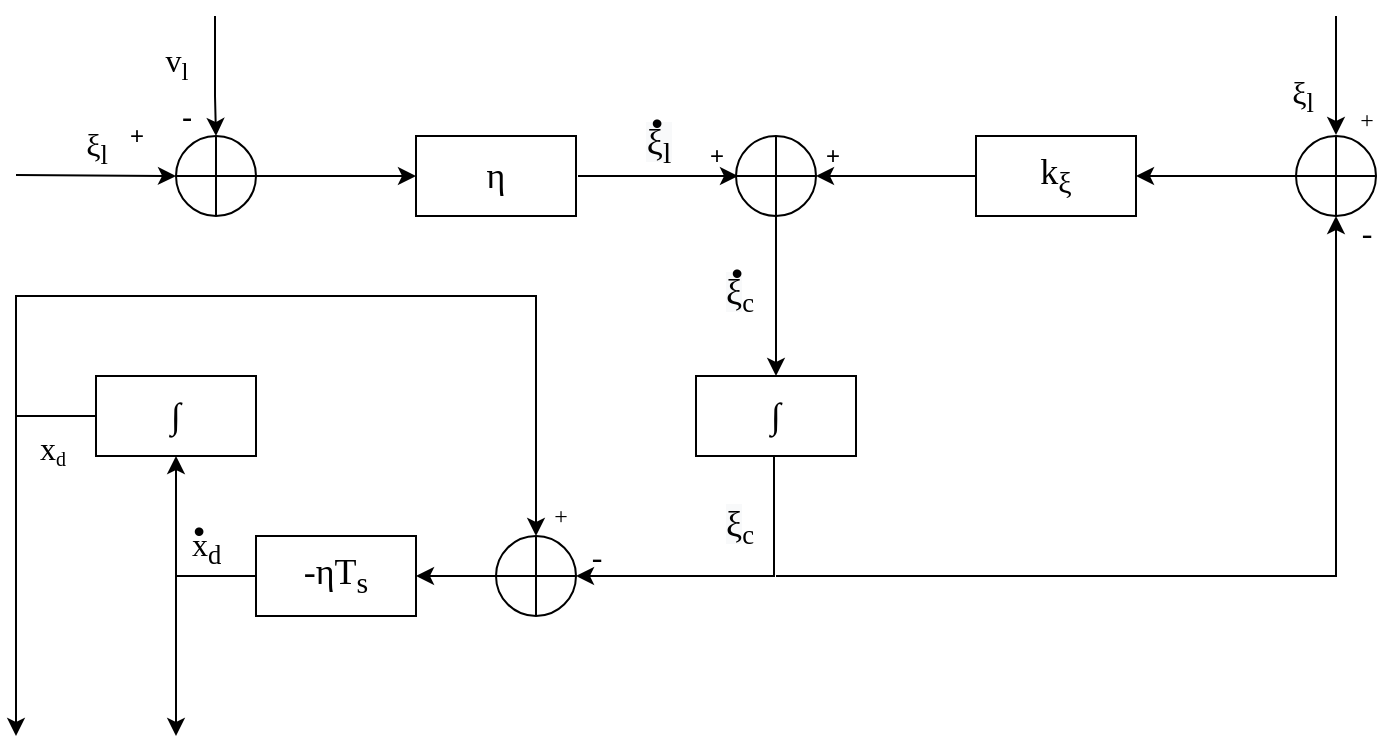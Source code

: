 <mxfile version="16.6.5" type="device"><diagram id="iXrP5YXTfBPJkDzgRhAm" name="Page-1"><mxGraphModel dx="2026" dy="994" grid="1" gridSize="10" guides="1" tooltips="1" connect="1" arrows="1" fold="1" page="1" pageScale="1" pageWidth="3300" pageHeight="4681" math="0" shadow="0"><root><mxCell id="0"/><mxCell id="1" parent="0"/><mxCell id="w-ABXV7wksf8PpUlzT2O-77" value="&lt;span style=&quot;color: rgb(0 , 0 , 0) ; font-family: &amp;#34;times new roman&amp;#34; ; font-size: 18px ; font-style: normal ; font-weight: 400 ; letter-spacing: normal ; text-align: center ; text-indent: 0px ; text-transform: none ; word-spacing: 0px ; background-color: rgb(248 , 249 , 250) ; display: inline ; float: none&quot;&gt;ξ&lt;sub&gt;l&lt;/sub&gt;&lt;/span&gt;" style="edgeStyle=orthogonalEdgeStyle;rounded=0;orthogonalLoop=1;jettySize=auto;html=1;exitX=1;exitY=0.5;exitDx=0;exitDy=0;entryX=0;entryY=0.5;entryDx=0;entryDy=0;fontSize=16;fontColor=#000000;endSize=6;strokeColor=#000000;labelPosition=center;verticalLabelPosition=top;align=center;verticalAlign=bottom;" edge="1" parent="1"><mxGeometry relative="1" as="geometry"><mxPoint x="601" y="340" as="sourcePoint"/><mxPoint x="681" y="340" as="targetPoint"/></mxGeometry></mxCell><mxCell id="Dq-I3fKh4lahv346vh-u-11" value="&lt;font color=&quot;#000000&quot; face=&quot;Times New Roman&quot;&gt;&lt;span style=&quot;font-size: 18px&quot;&gt;η&lt;/span&gt;&lt;/font&gt;" style="rounded=0;whiteSpace=wrap;html=1;fontFamily=Computer Modern;fontColor=#0000FF;" parent="1" vertex="1"><mxGeometry x="520" y="320" width="80" height="40" as="geometry"/></mxCell><mxCell id="Dq-I3fKh4lahv346vh-u-10" value="&lt;span style=&quot;font-size: 16px&quot;&gt;ξ&lt;sub&gt;l&lt;/sub&gt;&lt;/span&gt;" style="endArrow=classic;html=1;labelPosition=center;verticalLabelPosition=top;align=center;verticalAlign=bottom;fontFamily=Computer Modern;entryX=0;entryY=0.5;entryDx=0;entryDy=0;" parent="1" edge="1" target="w-ABXV7wksf8PpUlzT2O-69"><mxGeometry width="50" height="50" relative="1" as="geometry"><mxPoint x="320" y="339.5" as="sourcePoint"/><mxPoint x="400" y="339.5" as="targetPoint"/></mxGeometry></mxCell><mxCell id="w-ABXV7wksf8PpUlzT2O-75" style="edgeStyle=orthogonalEdgeStyle;rounded=0;orthogonalLoop=1;jettySize=auto;html=1;exitX=1;exitY=0.5;exitDx=0;exitDy=0;entryX=0;entryY=0.5;entryDx=0;entryDy=0;fontSize=16;fontColor=#000000;endSize=6;strokeColor=#000000;" edge="1" parent="1" source="w-ABXV7wksf8PpUlzT2O-69" target="Dq-I3fKh4lahv346vh-u-11"><mxGeometry relative="1" as="geometry"/></mxCell><mxCell id="w-ABXV7wksf8PpUlzT2O-69" value="" style="shape=orEllipse;perimeter=ellipsePerimeter;whiteSpace=wrap;html=1;backgroundOutline=1;fontSize=12;fontColor=#000000;" vertex="1" parent="1"><mxGeometry x="400" y="320" width="40" height="40" as="geometry"/></mxCell><mxCell id="w-ABXV7wksf8PpUlzT2O-71" value="&lt;span style=&quot;font-size: 16px&quot;&gt;v&lt;/span&gt;&lt;span style=&quot;font-size: 15px&quot;&gt;&lt;sub&gt;l&lt;/sub&gt;&lt;/span&gt;" style="endArrow=classic;html=1;fontFamily=Computer Modern;fontSize=18;labelPosition=center;verticalLabelPosition=top;align=center;verticalAlign=bottom;rounded=0;entryX=0.5;entryY=0;entryDx=0;entryDy=0;" edge="1" parent="1" target="w-ABXV7wksf8PpUlzT2O-69"><mxGeometry x="0.273" y="-20" width="50" height="50" relative="1" as="geometry"><mxPoint x="419.5" y="260" as="sourcePoint"/><mxPoint x="419.5" y="320" as="targetPoint"/><Array as="points"><mxPoint x="419.5" y="300"/></Array><mxPoint as="offset"/></mxGeometry></mxCell><mxCell id="w-ABXV7wksf8PpUlzT2O-72" value="+" style="text;html=1;align=center;verticalAlign=middle;resizable=0;points=[];autosize=1;strokeColor=none;fillColor=none;fontSize=12;fontColor=#000000;" vertex="1" parent="1"><mxGeometry x="370" y="310" width="20" height="20" as="geometry"/></mxCell><mxCell id="w-ABXV7wksf8PpUlzT2O-73" value="&lt;font style=&quot;font-size: 16px&quot;&gt;-&lt;/font&gt;" style="text;html=1;align=center;verticalAlign=middle;resizable=0;points=[];autosize=1;strokeColor=none;fillColor=none;fontSize=12;fontColor=#000000;" vertex="1" parent="1"><mxGeometry x="395" y="300" width="20" height="20" as="geometry"/></mxCell><mxCell id="w-ABXV7wksf8PpUlzT2O-81" value="&lt;span style=&quot;color: rgb(0 , 0 , 0) ; font-family: &amp;#34;times new roman&amp;#34; ; font-size: 18px ; font-style: normal ; font-weight: 400 ; letter-spacing: normal ; text-align: center ; text-indent: 0px ; text-transform: none ; word-spacing: 0px ; background-color: rgb(248 , 249 , 250) ; display: inline ; float: none&quot;&gt;ξ&lt;/span&gt;&lt;sub style=&quot;color: rgb(0 , 0 , 0) ; font-family: &amp;#34;times new roman&amp;#34; ; font-style: normal ; font-weight: 400 ; letter-spacing: normal ; text-align: center ; text-indent: 0px ; text-transform: none ; word-spacing: 0px&quot;&gt;c&lt;/sub&gt;" style="edgeStyle=orthogonalEdgeStyle;rounded=0;orthogonalLoop=1;jettySize=auto;html=1;exitX=0.5;exitY=1;exitDx=0;exitDy=0;entryX=0.5;entryY=0;entryDx=0;entryDy=0;fontSize=16;fontColor=#000000;endSize=6;strokeColor=#000000;labelPosition=left;verticalLabelPosition=middle;align=right;verticalAlign=middle;" edge="1" parent="1"><mxGeometry y="-10" relative="1" as="geometry"><mxPoint x="700" y="360" as="sourcePoint"/><mxPoint x="700" y="440" as="targetPoint"/><Array as="points"><mxPoint x="700" y="380"/><mxPoint x="700" y="380"/></Array><mxPoint as="offset"/></mxGeometry></mxCell><mxCell id="w-ABXV7wksf8PpUlzT2O-76" value="" style="shape=orEllipse;perimeter=ellipsePerimeter;whiteSpace=wrap;html=1;backgroundOutline=1;fontSize=16;fontColor=#000000;" vertex="1" parent="1"><mxGeometry x="680" y="320" width="40" height="40" as="geometry"/></mxCell><mxCell id="w-ABXV7wksf8PpUlzT2O-79" style="edgeStyle=orthogonalEdgeStyle;rounded=0;orthogonalLoop=1;jettySize=auto;html=1;exitX=0;exitY=0.5;exitDx=0;exitDy=0;entryX=1;entryY=0.5;entryDx=0;entryDy=0;fontSize=16;fontColor=#000000;endSize=6;strokeColor=#000000;" edge="1" parent="1" source="w-ABXV7wksf8PpUlzT2O-78" target="w-ABXV7wksf8PpUlzT2O-76"><mxGeometry relative="1" as="geometry"/></mxCell><mxCell id="w-ABXV7wksf8PpUlzT2O-78" value="&lt;font color=&quot;#000000&quot; face=&quot;Times New Roman&quot;&gt;&lt;span style=&quot;font-size: 18px&quot;&gt;k&lt;/span&gt;&lt;span style=&quot;font-size: 18px&quot;&gt;&lt;sub&gt;ξ&lt;/sub&gt;&lt;/span&gt;&lt;/font&gt;" style="rounded=0;whiteSpace=wrap;html=1;fontFamily=Computer Modern;fontColor=#0000FF;" vertex="1" parent="1"><mxGeometry x="800" y="320" width="80" height="40" as="geometry"/></mxCell><mxCell id="w-ABXV7wksf8PpUlzT2O-82" value="+" style="text;html=1;align=center;verticalAlign=middle;resizable=0;points=[];autosize=1;strokeColor=none;fillColor=none;fontSize=12;fontColor=#000000;" vertex="1" parent="1"><mxGeometry x="660" y="320" width="20" height="20" as="geometry"/></mxCell><mxCell id="w-ABXV7wksf8PpUlzT2O-85" value="+" style="text;html=1;align=center;verticalAlign=middle;resizable=0;points=[];autosize=1;strokeColor=none;fillColor=none;fontSize=12;fontColor=#000000;" vertex="1" parent="1"><mxGeometry x="718" y="320" width="20" height="20" as="geometry"/></mxCell><mxCell id="w-ABXV7wksf8PpUlzT2O-88" value="•" style="text;html=1;align=center;verticalAlign=middle;resizable=0;points=[];autosize=1;strokeColor=none;fillColor=none;fontSize=16;fontColor=#000000;" vertex="1" parent="1"><mxGeometry x="630" y="303" width="20" height="20" as="geometry"/></mxCell><mxCell id="w-ABXV7wksf8PpUlzT2O-90" value="&lt;font color=&quot;#000000&quot; face=&quot;Verdana&quot;&gt;&lt;span style=&quot;font-size: 18px&quot;&gt;∫&lt;/span&gt;&lt;/font&gt;" style="rounded=0;whiteSpace=wrap;html=1;fontFamily=Computer Modern;fontColor=#0000FF;" vertex="1" parent="1"><mxGeometry x="660" y="440" width="80" height="40" as="geometry"/></mxCell><mxCell id="w-ABXV7wksf8PpUlzT2O-93" value="•" style="text;html=1;align=center;verticalAlign=middle;resizable=0;points=[];autosize=1;strokeColor=none;fillColor=none;fontSize=16;fontColor=#000000;" vertex="1" parent="1"><mxGeometry x="670" y="378" width="20" height="20" as="geometry"/></mxCell><mxCell id="w-ABXV7wksf8PpUlzT2O-94" value="&lt;span style=&quot;color: rgb(0 , 0 , 0) ; font-family: &amp;#34;times new roman&amp;#34; ; font-size: 18px ; font-style: normal ; font-weight: 400 ; letter-spacing: normal ; text-align: center ; text-indent: 0px ; text-transform: none ; word-spacing: 0px ; background-color: rgb(248 , 249 , 250) ; display: inline ; float: none&quot;&gt;ξ&lt;/span&gt;&lt;sub style=&quot;color: rgb(0 , 0 , 0) ; font-family: &amp;#34;times new roman&amp;#34; ; font-style: normal ; font-weight: 400 ; letter-spacing: normal ; text-align: center ; text-indent: 0px ; text-transform: none ; word-spacing: 0px&quot;&gt;c&lt;/sub&gt;" style="edgeStyle=orthogonalEdgeStyle;rounded=0;orthogonalLoop=1;jettySize=auto;html=1;exitX=0.5;exitY=1;exitDx=0;exitDy=0;entryX=1;entryY=0.5;entryDx=0;entryDy=0;fontSize=16;fontColor=#000000;endSize=6;strokeColor=#000000;labelPosition=left;verticalLabelPosition=top;align=right;verticalAlign=bottom;" edge="1" parent="1" target="w-ABXV7wksf8PpUlzT2O-96"><mxGeometry x="-0.371" y="-9" relative="1" as="geometry"><mxPoint x="699" y="480" as="sourcePoint"/><mxPoint x="699" y="560" as="targetPoint"/><Array as="points"><mxPoint x="699" y="540"/></Array><mxPoint as="offset"/></mxGeometry></mxCell><mxCell id="w-ABXV7wksf8PpUlzT2O-96" value="" style="shape=orEllipse;perimeter=ellipsePerimeter;whiteSpace=wrap;html=1;backgroundOutline=1;fontFamily=Verdana;fontSize=16;fontColor=#000000;" vertex="1" parent="1"><mxGeometry x="560" y="520" width="40" height="40" as="geometry"/></mxCell><mxCell id="w-ABXV7wksf8PpUlzT2O-97" value="" style="shape=orEllipse;perimeter=ellipsePerimeter;whiteSpace=wrap;html=1;backgroundOutline=1;fontFamily=Verdana;fontSize=16;fontColor=#000000;" vertex="1" parent="1"><mxGeometry x="960" y="320" width="40" height="40" as="geometry"/></mxCell><mxCell id="w-ABXV7wksf8PpUlzT2O-98" value="" style="endArrow=classic;html=1;rounded=0;fontFamily=Verdana;fontSize=16;fontColor=#000000;endSize=6;strokeColor=#000000;strokeWidth=1;entryX=1;entryY=0.5;entryDx=0;entryDy=0;" edge="1" parent="1" target="w-ABXV7wksf8PpUlzT2O-78"><mxGeometry width="50" height="50" relative="1" as="geometry"><mxPoint x="960" y="340" as="sourcePoint"/><mxPoint x="1010" y="290" as="targetPoint"/></mxGeometry></mxCell><mxCell id="w-ABXV7wksf8PpUlzT2O-100" value="&lt;span style=&quot;font-size: 16px&quot;&gt;ξ&lt;sub&gt;l&lt;/sub&gt;&lt;/span&gt;" style="endArrow=classic;html=1;labelPosition=left;verticalLabelPosition=middle;align=right;verticalAlign=middle;fontFamily=Computer Modern;entryX=0;entryY=0.5;entryDx=0;entryDy=0;" edge="1" parent="1"><mxGeometry x="0.344" y="-10" width="50" height="50" relative="1" as="geometry"><mxPoint x="980" y="260" as="sourcePoint"/><mxPoint x="980" y="319.5" as="targetPoint"/><mxPoint as="offset"/></mxGeometry></mxCell><mxCell id="w-ABXV7wksf8PpUlzT2O-101" value="&lt;font style=&quot;font-size: 12px&quot;&gt;+&lt;/font&gt;" style="text;html=1;align=center;verticalAlign=middle;resizable=0;points=[];autosize=1;strokeColor=none;fillColor=none;fontSize=16;fontFamily=Verdana;fontColor=#000000;" vertex="1" parent="1"><mxGeometry x="980" y="295" width="30" height="30" as="geometry"/></mxCell><mxCell id="w-ABXV7wksf8PpUlzT2O-102" value="" style="endArrow=classic;html=1;rounded=0;fontFamily=Verdana;fontSize=12;fontColor=#000000;endSize=6;strokeColor=#000000;strokeWidth=1;entryX=0.5;entryY=1;entryDx=0;entryDy=0;" edge="1" parent="1" target="w-ABXV7wksf8PpUlzT2O-97"><mxGeometry width="50" height="50" relative="1" as="geometry"><mxPoint x="700" y="540" as="sourcePoint"/><mxPoint x="750" y="490" as="targetPoint"/><Array as="points"><mxPoint x="980" y="540"/></Array></mxGeometry></mxCell><mxCell id="w-ABXV7wksf8PpUlzT2O-103" value="&lt;font style=&quot;font-size: 16px&quot;&gt;-&lt;/font&gt;" style="text;html=1;align=center;verticalAlign=middle;resizable=0;points=[];autosize=1;strokeColor=none;fillColor=none;fontSize=12;fontFamily=Verdana;fontColor=#000000;" vertex="1" parent="1"><mxGeometry x="985" y="358" width="20" height="20" as="geometry"/></mxCell><mxCell id="w-ABXV7wksf8PpUlzT2O-124" value="&lt;span style=&quot;color: rgb(0 , 0 , 0) ; font-family: &amp;#34;computer modern&amp;#34; ; font-size: 16px ; font-style: normal ; font-weight: 400 ; letter-spacing: normal ; text-align: center ; text-indent: 0px ; text-transform: none ; word-spacing: 0px ; background-color: rgb(255 , 255 , 255) ; display: inline ; float: none&quot;&gt;x&lt;/span&gt;&lt;sub style=&quot;color: rgb(0 , 0 , 0) ; font-family: &amp;#34;computer modern&amp;#34; ; font-style: normal ; font-weight: 400 ; letter-spacing: normal ; text-align: center ; text-indent: 0px ; text-transform: none ; word-spacing: 0px ; background-color: rgb(255 , 255 , 255)&quot;&gt;d&lt;/sub&gt;" style="edgeStyle=orthogonalEdgeStyle;rounded=0;orthogonalLoop=1;jettySize=auto;html=1;exitX=0;exitY=0.5;exitDx=0;exitDy=0;fontFamily=Verdana;fontSize=12;fontColor=#000000;startArrow=none;startFill=0;endArrow=classic;endFill=1;endSize=6;strokeColor=#000000;strokeWidth=1;labelPosition=right;verticalLabelPosition=top;align=left;verticalAlign=bottom;" edge="1" parent="1" source="w-ABXV7wksf8PpUlzT2O-104"><mxGeometry x="-0.3" y="10" relative="1" as="geometry"><mxPoint x="320" y="620" as="targetPoint"/><Array as="points"><mxPoint x="320" y="460"/></Array><mxPoint as="offset"/></mxGeometry></mxCell><mxCell id="w-ABXV7wksf8PpUlzT2O-104" value="&lt;font color=&quot;#000000&quot; face=&quot;Verdana&quot;&gt;&lt;span style=&quot;font-size: 18px&quot;&gt;∫&lt;/span&gt;&lt;/font&gt;" style="rounded=0;whiteSpace=wrap;html=1;fontFamily=Computer Modern;fontColor=#0000FF;" vertex="1" parent="1"><mxGeometry x="360" y="440" width="80" height="40" as="geometry"/></mxCell><mxCell id="w-ABXV7wksf8PpUlzT2O-106" style="edgeStyle=orthogonalEdgeStyle;rounded=0;orthogonalLoop=1;jettySize=auto;html=1;exitX=1;exitY=0.5;exitDx=0;exitDy=0;entryX=0;entryY=0.5;entryDx=0;entryDy=0;fontFamily=Verdana;fontSize=16;fontColor=#000000;endArrow=none;endFill=0;endSize=6;strokeColor=#000000;strokeWidth=1;startArrow=classic;startFill=1;" edge="1" parent="1" source="w-ABXV7wksf8PpUlzT2O-105" target="w-ABXV7wksf8PpUlzT2O-96"><mxGeometry relative="1" as="geometry"/></mxCell><mxCell id="w-ABXV7wksf8PpUlzT2O-109" style="edgeStyle=orthogonalEdgeStyle;rounded=0;orthogonalLoop=1;jettySize=auto;html=1;exitX=0;exitY=0.5;exitDx=0;exitDy=0;entryX=0.5;entryY=1;entryDx=0;entryDy=0;fontFamily=Verdana;fontSize=16;fontColor=#000000;startArrow=none;startFill=0;endArrow=classic;endFill=1;endSize=6;strokeColor=#000000;strokeWidth=1;" edge="1" parent="1" source="w-ABXV7wksf8PpUlzT2O-105" target="w-ABXV7wksf8PpUlzT2O-104"><mxGeometry relative="1" as="geometry"/></mxCell><mxCell id="w-ABXV7wksf8PpUlzT2O-111" value="&lt;span style=&quot;font-family: &amp;#34;computer modern&amp;#34;&quot;&gt;x&lt;/span&gt;&lt;sub style=&quot;font-family: &amp;#34;computer modern&amp;#34;&quot;&gt;d&lt;/sub&gt;" style="edgeLabel;html=1;align=left;verticalAlign=bottom;resizable=0;points=[];fontSize=16;fontFamily=Verdana;fontColor=#000000;labelPosition=right;verticalLabelPosition=top;spacing=3;" vertex="1" connectable="0" parent="w-ABXV7wksf8PpUlzT2O-109"><mxGeometry x="-0.18" relative="1" as="geometry"><mxPoint x="5" y="1" as="offset"/></mxGeometry></mxCell><mxCell id="w-ABXV7wksf8PpUlzT2O-105" value="&lt;font color=&quot;#000000&quot; face=&quot;Times New Roman&quot;&gt;&lt;span style=&quot;font-size: 18px&quot;&gt;-ηT&lt;sub&gt;s&lt;/sub&gt;&lt;/span&gt;&lt;/font&gt;" style="rounded=0;whiteSpace=wrap;html=1;fontFamily=Computer Modern;fontColor=#0000FF;" vertex="1" parent="1"><mxGeometry x="440" y="520" width="80" height="40" as="geometry"/></mxCell><mxCell id="w-ABXV7wksf8PpUlzT2O-107" value="-" style="text;html=1;align=center;verticalAlign=middle;resizable=0;points=[];autosize=1;strokeColor=none;fillColor=none;fontSize=16;fontFamily=Verdana;fontColor=#000000;" vertex="1" parent="1"><mxGeometry x="600" y="520" width="20" height="20" as="geometry"/></mxCell><mxCell id="w-ABXV7wksf8PpUlzT2O-113" value="•" style="text;html=1;align=center;verticalAlign=middle;resizable=0;points=[];autosize=1;strokeColor=none;fillColor=none;fontSize=16;fontColor=#000000;" vertex="1" parent="1"><mxGeometry x="401" y="507" width="20" height="20" as="geometry"/></mxCell><mxCell id="w-ABXV7wksf8PpUlzT2O-127" value="" style="endArrow=classic;html=1;rounded=0;fontFamily=Verdana;fontSize=12;fontColor=#000000;endSize=6;strokeColor=#000000;strokeWidth=1;entryX=0.5;entryY=0;entryDx=0;entryDy=0;" edge="1" parent="1" target="w-ABXV7wksf8PpUlzT2O-96"><mxGeometry width="50" height="50" relative="1" as="geometry"><mxPoint x="320" y="460" as="sourcePoint"/><mxPoint x="370" y="410" as="targetPoint"/><Array as="points"><mxPoint x="320" y="400"/><mxPoint x="580" y="400"/></Array></mxGeometry></mxCell><mxCell id="w-ABXV7wksf8PpUlzT2O-128" value="+" style="text;html=1;align=center;verticalAlign=middle;resizable=0;points=[];autosize=1;strokeColor=none;fillColor=none;fontSize=12;fontFamily=Verdana;fontColor=#000000;" vertex="1" parent="1"><mxGeometry x="577" y="500" width="30" height="20" as="geometry"/></mxCell><mxCell id="w-ABXV7wksf8PpUlzT2O-130" value="" style="endArrow=classic;html=1;rounded=0;fontFamily=Verdana;fontSize=12;fontColor=#000000;endSize=6;strokeColor=#000000;strokeWidth=1;" edge="1" parent="1"><mxGeometry width="50" height="50" relative="1" as="geometry"><mxPoint x="400" y="540" as="sourcePoint"/><mxPoint x="400" y="620" as="targetPoint"/></mxGeometry></mxCell></root></mxGraphModel></diagram></mxfile>